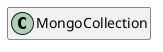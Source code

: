@startuml
set namespaceSeparator \\
hide members
hide << alias >> circle

class MongoCollection
@enduml
